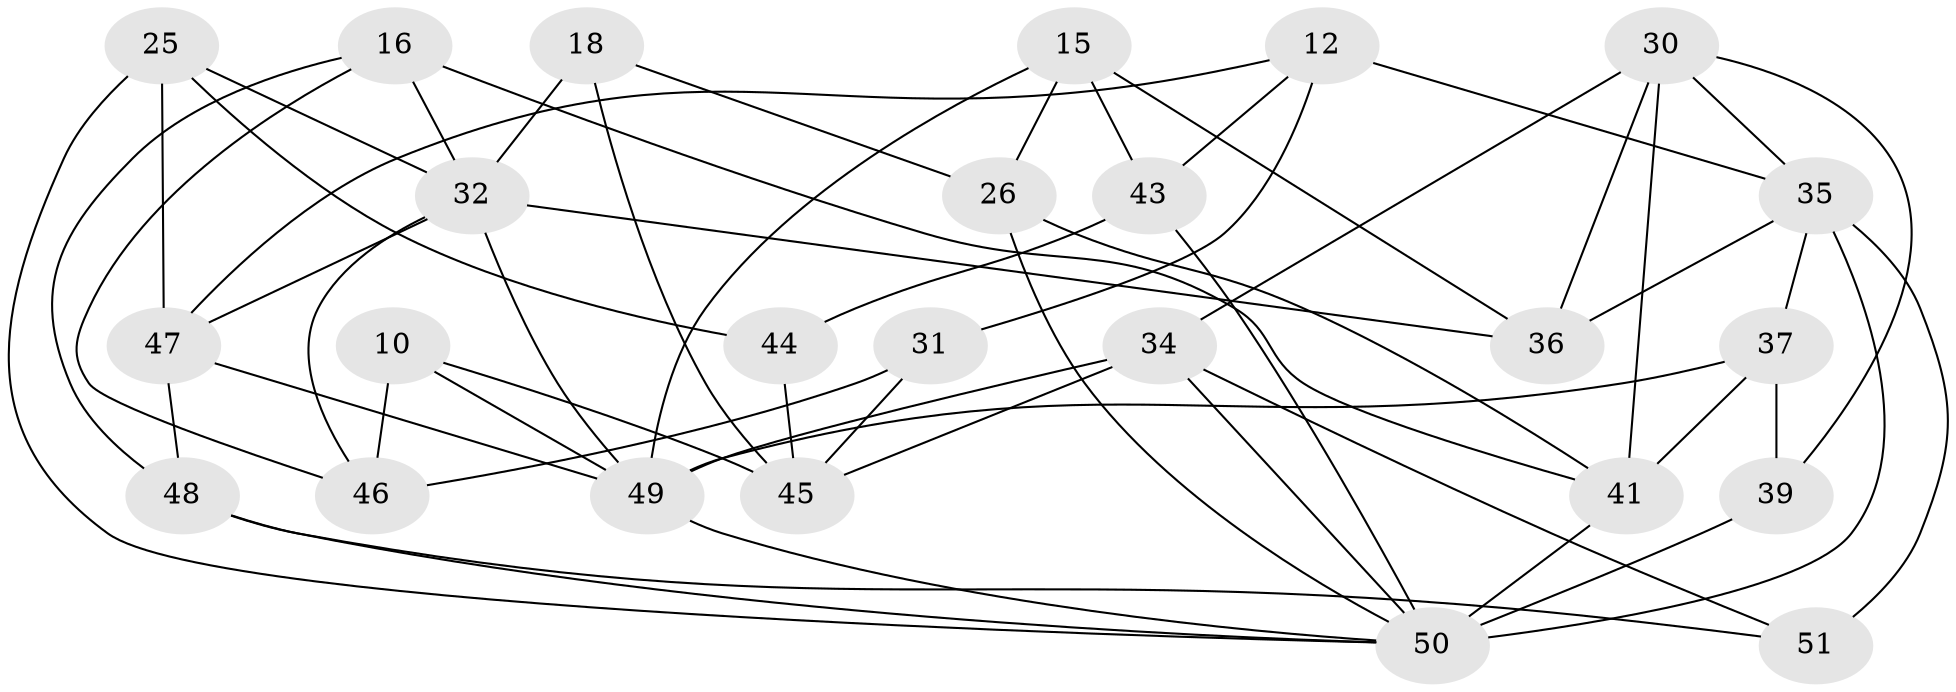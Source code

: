 // original degree distribution, {4: 1.0}
// Generated by graph-tools (version 1.1) at 2025/58/03/09/25 04:58:55]
// undirected, 25 vertices, 56 edges
graph export_dot {
graph [start="1"]
  node [color=gray90,style=filled];
  10;
  12;
  15;
  16;
  18;
  25 [super="+1"];
  26;
  30 [super="+29"];
  31;
  32 [super="+9+27"];
  34 [super="+8"];
  35 [super="+24"];
  36 [super="+14"];
  37;
  39;
  41 [super="+2+17"];
  43 [super="+42"];
  44;
  45 [super="+23+40"];
  46;
  47 [super="+19"];
  48;
  49 [super="+6+38"];
  50 [super="+33+21"];
  51;
  10 -- 46;
  10 -- 45 [weight=2];
  10 -- 49;
  12 -- 47;
  12 -- 35;
  12 -- 31;
  12 -- 43;
  15 -- 26;
  15 -- 43;
  15 -- 49;
  15 -- 36;
  16 -- 46;
  16 -- 32;
  16 -- 48;
  16 -- 41;
  18 -- 45 [weight=2];
  18 -- 26;
  18 -- 32;
  25 -- 47 [weight=2];
  25 -- 44;
  25 -- 50;
  25 -- 32 [weight=2];
  26 -- 41;
  26 -- 50;
  30 -- 36;
  30 -- 34;
  30 -- 41 [weight=2];
  30 -- 39;
  30 -- 35;
  31 -- 46;
  31 -- 45 [weight=2];
  32 -- 47;
  32 -- 36 [weight=3];
  32 -- 49 [weight=3];
  32 -- 46;
  34 -- 51;
  34 -- 49 [weight=2];
  34 -- 45;
  34 -- 50;
  35 -- 37;
  35 -- 50 [weight=2];
  35 -- 51 [weight=2];
  35 -- 36;
  37 -- 39;
  37 -- 41;
  37 -- 49;
  39 -- 50 [weight=2];
  41 -- 50 [weight=3];
  43 -- 44 [weight=2];
  43 -- 50 [weight=2];
  44 -- 45;
  47 -- 48;
  47 -- 49;
  48 -- 51;
  48 -- 50;
  49 -- 50 [weight=3];
}
